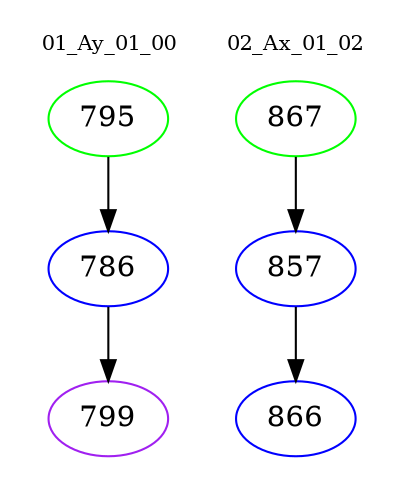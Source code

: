 digraph{
subgraph cluster_0 {
color = white
label = "01_Ay_01_00";
fontsize=10;
T0_795 [label="795", color="green"]
T0_795 -> T0_786 [color="black"]
T0_786 [label="786", color="blue"]
T0_786 -> T0_799 [color="black"]
T0_799 [label="799", color="purple"]
}
subgraph cluster_1 {
color = white
label = "02_Ax_01_02";
fontsize=10;
T1_867 [label="867", color="green"]
T1_867 -> T1_857 [color="black"]
T1_857 [label="857", color="blue"]
T1_857 -> T1_866 [color="black"]
T1_866 [label="866", color="blue"]
}
}
